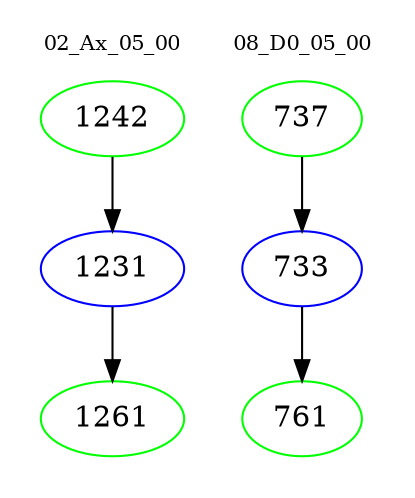 digraph{
subgraph cluster_0 {
color = white
label = "02_Ax_05_00";
fontsize=10;
T0_1242 [label="1242", color="green"]
T0_1242 -> T0_1231 [color="black"]
T0_1231 [label="1231", color="blue"]
T0_1231 -> T0_1261 [color="black"]
T0_1261 [label="1261", color="green"]
}
subgraph cluster_1 {
color = white
label = "08_D0_05_00";
fontsize=10;
T1_737 [label="737", color="green"]
T1_737 -> T1_733 [color="black"]
T1_733 [label="733", color="blue"]
T1_733 -> T1_761 [color="black"]
T1_761 [label="761", color="green"]
}
}
